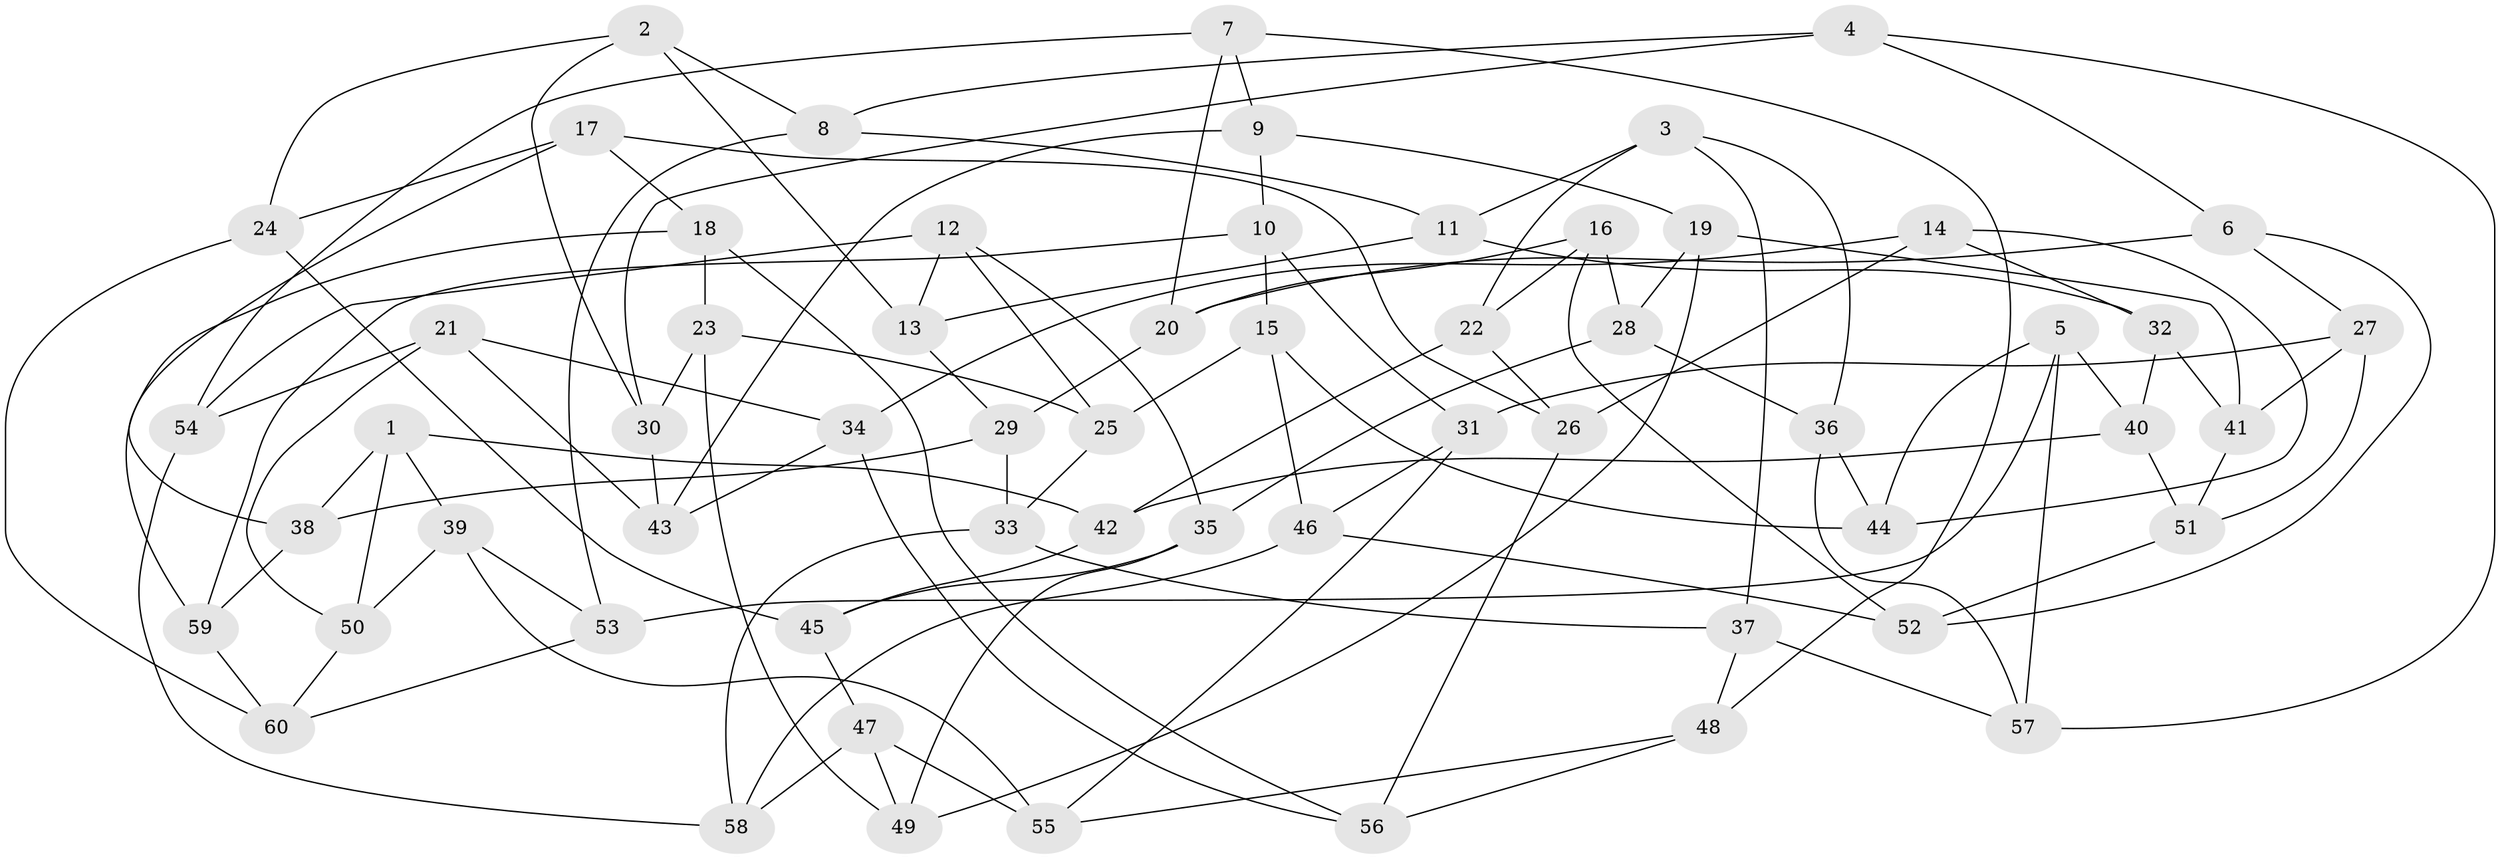 // coarse degree distribution, {6: 0.5555555555555556, 4: 0.3333333333333333, 5: 0.1111111111111111}
// Generated by graph-tools (version 1.1) at 2025/52/02/27/25 19:52:29]
// undirected, 60 vertices, 120 edges
graph export_dot {
graph [start="1"]
  node [color=gray90,style=filled];
  1;
  2;
  3;
  4;
  5;
  6;
  7;
  8;
  9;
  10;
  11;
  12;
  13;
  14;
  15;
  16;
  17;
  18;
  19;
  20;
  21;
  22;
  23;
  24;
  25;
  26;
  27;
  28;
  29;
  30;
  31;
  32;
  33;
  34;
  35;
  36;
  37;
  38;
  39;
  40;
  41;
  42;
  43;
  44;
  45;
  46;
  47;
  48;
  49;
  50;
  51;
  52;
  53;
  54;
  55;
  56;
  57;
  58;
  59;
  60;
  1 -- 50;
  1 -- 42;
  1 -- 39;
  1 -- 38;
  2 -- 13;
  2 -- 30;
  2 -- 8;
  2 -- 24;
  3 -- 11;
  3 -- 37;
  3 -- 36;
  3 -- 22;
  4 -- 8;
  4 -- 57;
  4 -- 6;
  4 -- 30;
  5 -- 40;
  5 -- 44;
  5 -- 53;
  5 -- 57;
  6 -- 52;
  6 -- 27;
  6 -- 20;
  7 -- 48;
  7 -- 54;
  7 -- 9;
  7 -- 20;
  8 -- 11;
  8 -- 53;
  9 -- 19;
  9 -- 43;
  9 -- 10;
  10 -- 31;
  10 -- 15;
  10 -- 59;
  11 -- 32;
  11 -- 13;
  12 -- 13;
  12 -- 25;
  12 -- 54;
  12 -- 35;
  13 -- 29;
  14 -- 32;
  14 -- 44;
  14 -- 26;
  14 -- 34;
  15 -- 25;
  15 -- 44;
  15 -- 46;
  16 -- 52;
  16 -- 28;
  16 -- 20;
  16 -- 22;
  17 -- 18;
  17 -- 26;
  17 -- 38;
  17 -- 24;
  18 -- 23;
  18 -- 59;
  18 -- 56;
  19 -- 41;
  19 -- 28;
  19 -- 49;
  20 -- 29;
  21 -- 50;
  21 -- 34;
  21 -- 54;
  21 -- 43;
  22 -- 26;
  22 -- 42;
  23 -- 25;
  23 -- 49;
  23 -- 30;
  24 -- 60;
  24 -- 45;
  25 -- 33;
  26 -- 56;
  27 -- 51;
  27 -- 41;
  27 -- 31;
  28 -- 36;
  28 -- 35;
  29 -- 33;
  29 -- 38;
  30 -- 43;
  31 -- 55;
  31 -- 46;
  32 -- 41;
  32 -- 40;
  33 -- 37;
  33 -- 58;
  34 -- 56;
  34 -- 43;
  35 -- 45;
  35 -- 49;
  36 -- 57;
  36 -- 44;
  37 -- 48;
  37 -- 57;
  38 -- 59;
  39 -- 53;
  39 -- 55;
  39 -- 50;
  40 -- 42;
  40 -- 51;
  41 -- 51;
  42 -- 45;
  45 -- 47;
  46 -- 52;
  46 -- 58;
  47 -- 55;
  47 -- 58;
  47 -- 49;
  48 -- 56;
  48 -- 55;
  50 -- 60;
  51 -- 52;
  53 -- 60;
  54 -- 58;
  59 -- 60;
}
